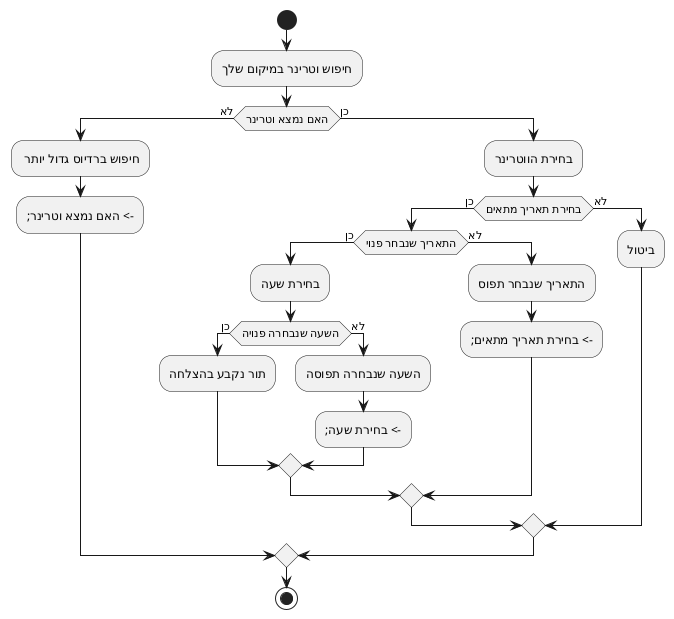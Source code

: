 '
''start
''
'':חיפוש וטרינר במיקום שלך?;
''if (האם נמצא וטרינר) then (לא)
''  :חיפוש ברדיוס גדול יותר;
''  --> האם נמצא וטרינר;
''else (כן)
''  :בחירת הווטרינר;
''  if (בחירת תאריך מתאים) then (כן)
''    if (התאריך שנבחר פנוי) then (כן)
''      :בחירת שעה;
''      if (השעה שנבחרה פנויה) then (כן)
''        :תור נקבע בהצלחה;
''      else (לא)
''        :השעה שנבחרה תפוסה;
''        --> בחירת שעה;
''      endif
''    else (לא)
''      :התאריך שנבחר תפוס;
''      --> בחירת תאריך מתאים;
''    endif
''  else (לא)
''    :ביטול;
''  endif
''endif
''
''stop
'


'start
'
':חיפוש וטרינר במיקום שלך;
'if (האם נמצא וטרינר) then (לא)
'  :חיפוש ברדיוס גדול יותר;
'else (כן)
'  :בחירת הווטרינר;
'  if (בחירת תאריך מתאים) then (כן)
'    if (התאריך שנבחר פנוי) then (כן)
'      :בחירת שעה;
'      if (השעה שנבחרה פנויה) then (כן)
'        :תור נקבע בהצלחה;
'      else (לא)
'        :השעה שנבחרה תפוסה;
'      endif
'    else (לא)
'      :התאריך שנבחר תפוס;
'    endif
'  else (לא)
'    :ביטול;
'  endif
'endif
'
'stop
'@enduml
'
'
@startuml
start

:חיפוש וטרינר במיקום שלך;
if (האם נמצא וטרינר) then (לא)
  :חיפוש ברדיוס גדול יותר ;
  --> האם נמצא וטרינר;
else (כן)
  :בחירת הווטרינר;
  if (בחירת תאריך מתאים) then (כן)
    if (התאריך שנבחר פנוי) then (כן)
      :בחירת שעה;
      if (השעה שנבחרה פנויה) then (כן)
        :תור נקבע בהצלחה;
      else (לא)
        :השעה שנבחרה תפוסה;
        --> בחירת שעה;
      endif
    else (לא)
      :התאריך שנבחר תפוס;
      --> בחירת תאריך מתאים;
    endif
  else (לא)
    :ביטול;
  endif
endif

stop
@enduml